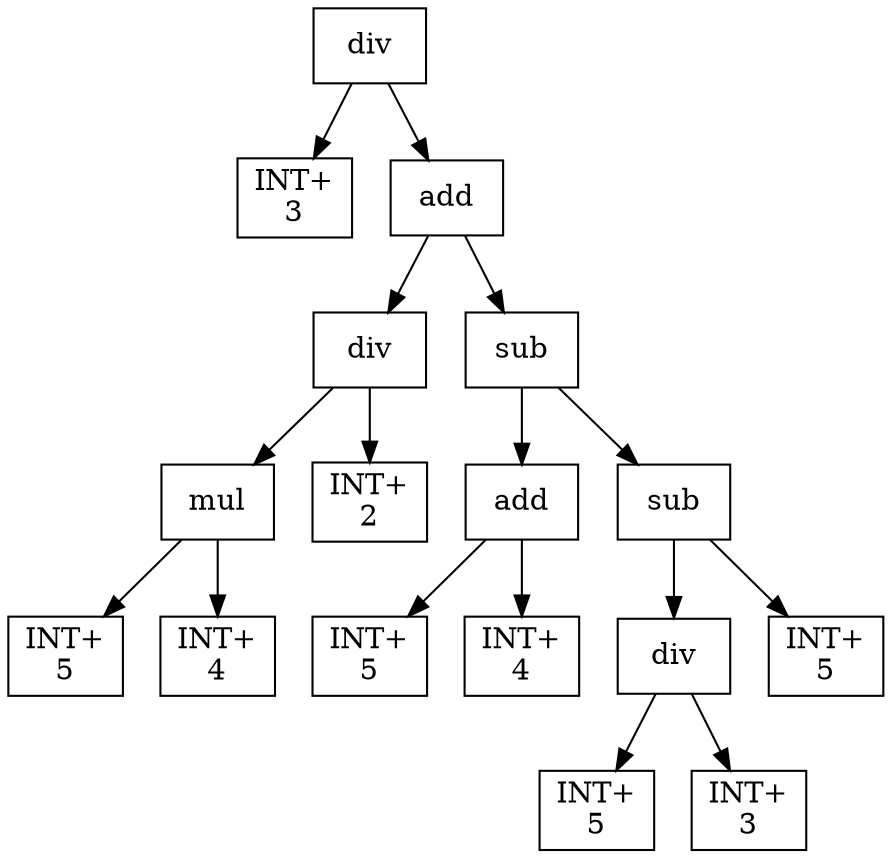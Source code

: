 digraph expr {
  node [shape=box];
  n1 [label="div"];
  n2 [label="INT+\n3"];
  n3 [label="add"];
  n4 [label="div"];
  n5 [label="mul"];
  n6 [label="INT+\n5"];
  n7 [label="INT+\n4"];
  n5 -> n6;
  n5 -> n7;
  n8 [label="INT+\n2"];
  n4 -> n5;
  n4 -> n8;
  n9 [label="sub"];
  n10 [label="add"];
  n11 [label="INT+\n5"];
  n12 [label="INT+\n4"];
  n10 -> n11;
  n10 -> n12;
  n13 [label="sub"];
  n14 [label="div"];
  n15 [label="INT+\n5"];
  n16 [label="INT+\n3"];
  n14 -> n15;
  n14 -> n16;
  n17 [label="INT+\n5"];
  n13 -> n14;
  n13 -> n17;
  n9 -> n10;
  n9 -> n13;
  n3 -> n4;
  n3 -> n9;
  n1 -> n2;
  n1 -> n3;
}